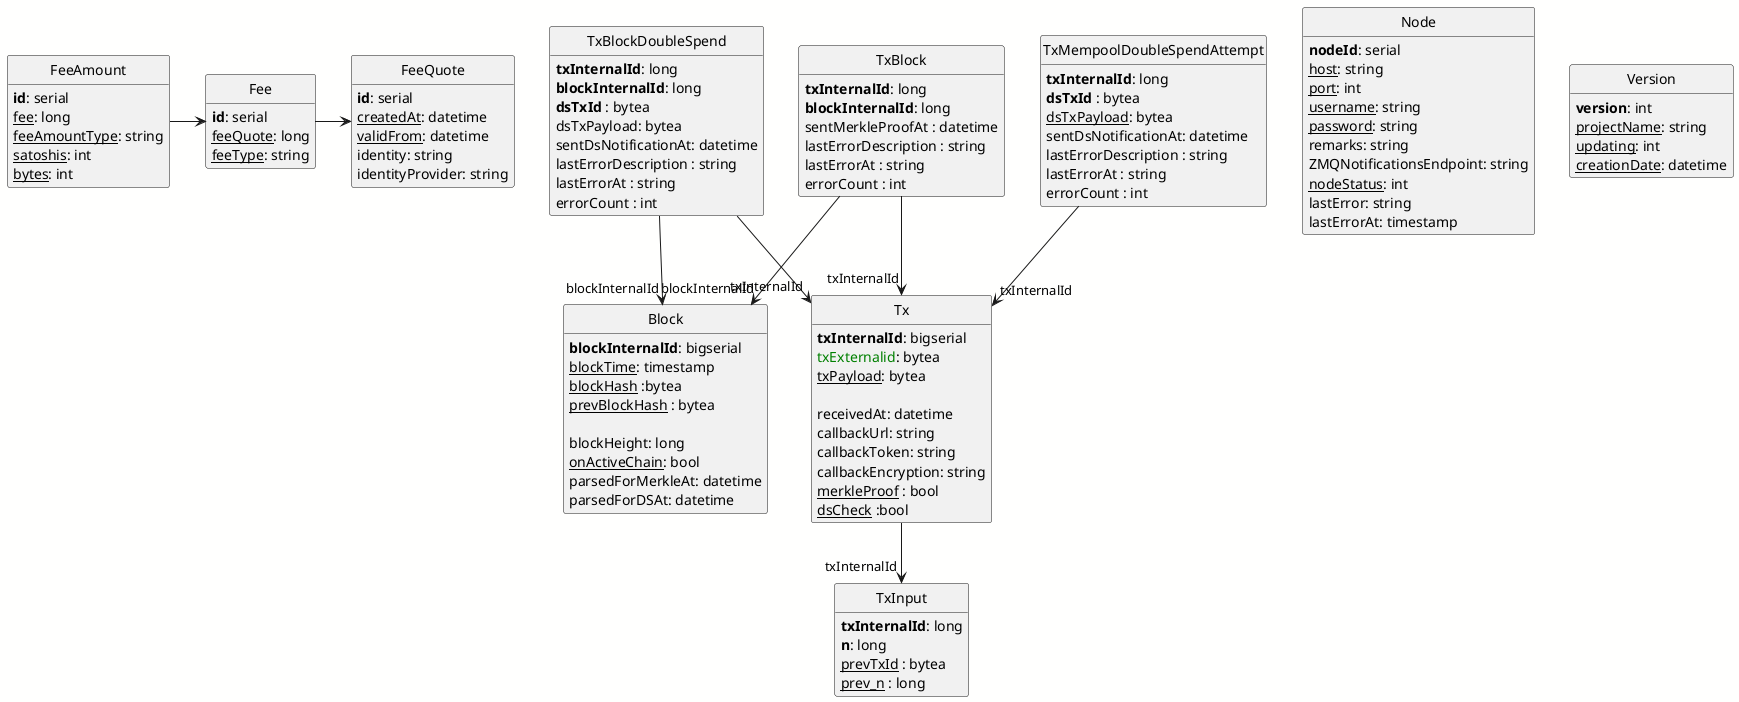 ﻿@startuml 
skinparam backgroundColor #FFFFFE
' uncomment the line below if you're using computer with a retina display
' skinparam dpi 300
' we use bold for primary key
' green color for unique
' and underline for not_null
!define primary_key(x) <b>x</b>
!define unique(x) <color:green>x</color>
!define not_null(x) <u>x</u>
hide empty members
hide circle

class Tx {
  primary_key(txInternalId): bigserial
  unique(txExternalid): bytea
  not_null(txPayload): bytea
  
  receivedAt: datetime
  callbackUrl: string
  callbackToken: string
  callbackEncryption: string
  not_null(merkleProof) : bool
  not_null(dsCheck) :bool
}    

class TxInput {
  primary_key(txInternalId): long
  primary_key(n): long
  not_null(prevTxId) : bytea
  not_null(prev_n) : long

}
Tx --> "txInternalId" TxInput 

' After block is parsed we need to process  merkle callback
' After block is no longer on active chain we need to check *whole new chain* for double spends (until tx is included on both forks)???
class TxBlock
{
  primary_key(txInternalId): long
  primary_key(blockInternalId): long
  sentMerkleProofAt : datetime
  lastErrorDescription : string
  lastErrorAt : string
  errorCount : int
}
TxBlock --> "blockInternalId" Block
TxBlock --> "txInternalId" Tx

class TxBlockDoubleSpend
{
  primary_key(txInternalId): long
  primary_key(blockInternalId): long
  primary_key(dsTxId) : bytea
  dsTxPayload: bytea
  sentDsNotificationAt: datetime
  lastErrorDescription : string
  lastErrorAt : string
  errorCount : int
}
TxBlockDoubleSpend --> "txInternalId" Tx
TxBlockDoubleSpend --> "blockInternalId" Block

class TxMempoolDoubleSpendAttempt
{
  primary_key(txInternalId): long
  primary_key(dsTxId) : bytea
  not_null(dsTxPayload): bytea
  sentDsNotificationAt: datetime
  lastErrorDescription : string
  lastErrorAt : string
  errorCount : int
}
TxMempoolDoubleSpendAttempt --> "txInternalId" Tx

class Block
{
  primary_key(blockInternalId): bigserial
  not_null(blockTime): timestamp
  not_null(blockHash) :bytea
  not_null(prevBlockHash) : bytea
  
  ' null if not connected
  blockHeight: long  
  not_null(onActiveChain): bool
  parsedForMerkleAt: datetime
  parsedForDSAt: datetime
}

class Node {
  primary_key(nodeId): serial
  not_null(host): string
  not_null(port): int
  not_null(username): string
  not_null(password): string
  remarks: string
  ZMQNotificationsEndpoint: string
  not_null(nodeStatus): int
  lastError: string
  lastErrorAt: timestamp
}

class FeeQuote {
  primary_key(id): serial
  not_null(createdAt): datetime
  not_null(validFrom): datetime
  identity: string
  identityProvider: string
}

class Fee {
  primary_key(id): serial
  not_null(feeQuote): long
  not_null(feeType): string
}
Fee -> FeeQuote

class FeeAmount {
  primary_key(id): serial
  not_null(fee): long 
  not_null(feeAmountType): string 
  not_null(satoshis): int
  not_null(bytes): int
}
FeeAmount -> Fee

class Version{
  primary_key(version): int
  not_null(projectName): string
  not_null(updating): int
  not_null(creationDate): datetime
}
@enduml

